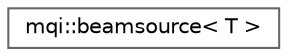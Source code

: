 digraph "Graphical Class Hierarchy"
{
 // LATEX_PDF_SIZE
  bgcolor="transparent";
  edge [fontname=Helvetica,fontsize=10,labelfontname=Helvetica,labelfontsize=10];
  node [fontname=Helvetica,fontsize=10,shape=box,height=0.2,width=0.4];
  rankdir="LR";
  Node0 [id="Node000000",label="mqi::beamsource\< T \>",height=0.2,width=0.4,color="grey40", fillcolor="white", style="filled",URL="$classmqi_1_1beamsource.html",tooltip="Manages a collection of beamlets to model a complete radiation source."];
}

